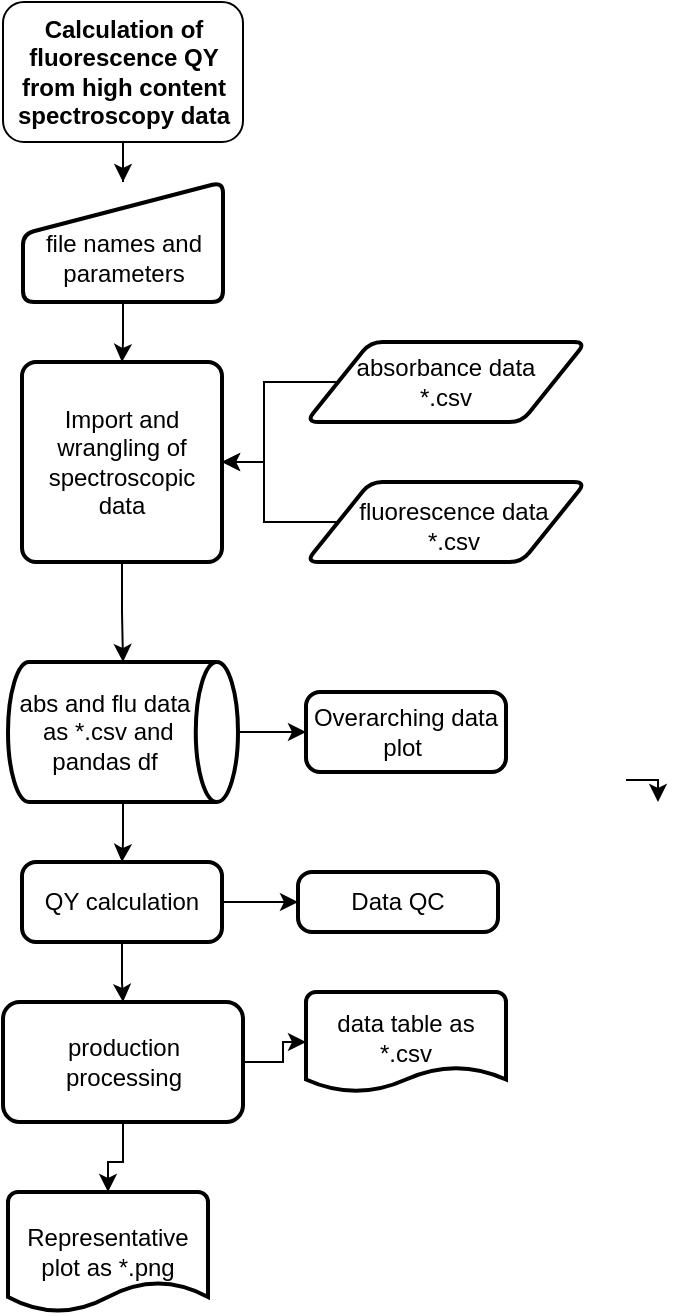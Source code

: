 <mxfile version="22.1.18" type="github">
  <diagram id="C5RBs43oDa-KdzZeNtuy" name="Page-1">
    <mxGraphModel dx="662" dy="1519" grid="1" gridSize="10" guides="1" tooltips="1" connect="1" arrows="1" fold="1" page="1" pageScale="1" pageWidth="827" pageHeight="1169" math="0" shadow="0">
      <root>
        <mxCell id="WIyWlLk6GJQsqaUBKTNV-0" />
        <mxCell id="WIyWlLk6GJQsqaUBKTNV-1" parent="WIyWlLk6GJQsqaUBKTNV-0" />
        <mxCell id="cFePoN2Un4Ct-oxJlfI2-46" value="" style="edgeStyle=orthogonalEdgeStyle;rounded=0;orthogonalLoop=1;jettySize=auto;html=1;" edge="1" parent="WIyWlLk6GJQsqaUBKTNV-1" source="WIyWlLk6GJQsqaUBKTNV-3" target="cFePoN2Un4Ct-oxJlfI2-26">
          <mxGeometry relative="1" as="geometry" />
        </mxCell>
        <mxCell id="WIyWlLk6GJQsqaUBKTNV-3" value="Calculation of fluorescence QY from high content spectroscopy data" style="rounded=1;whiteSpace=wrap;html=1;fontSize=12;glass=0;strokeWidth=1;shadow=0;fontStyle=1" parent="WIyWlLk6GJQsqaUBKTNV-1" vertex="1">
          <mxGeometry x="162.5" y="-10" width="120" height="70" as="geometry" />
        </mxCell>
        <mxCell id="cFePoN2Un4Ct-oxJlfI2-31" value="" style="edgeStyle=orthogonalEdgeStyle;rounded=0;orthogonalLoop=1;jettySize=auto;html=1;" edge="1" parent="WIyWlLk6GJQsqaUBKTNV-1" source="cFePoN2Un4Ct-oxJlfI2-0" target="cFePoN2Un4Ct-oxJlfI2-6">
          <mxGeometry relative="1" as="geometry" />
        </mxCell>
        <mxCell id="cFePoN2Un4Ct-oxJlfI2-0" value="Import and wrangling of spectroscopic data" style="rounded=1;whiteSpace=wrap;html=1;absoluteArcSize=1;arcSize=14;strokeWidth=2;" vertex="1" parent="WIyWlLk6GJQsqaUBKTNV-1">
          <mxGeometry x="172" y="170" width="100" height="100" as="geometry" />
        </mxCell>
        <mxCell id="cFePoN2Un4Ct-oxJlfI2-44" value="" style="edgeStyle=orthogonalEdgeStyle;rounded=0;orthogonalLoop=1;jettySize=auto;html=1;" edge="1" parent="WIyWlLk6GJQsqaUBKTNV-1" source="cFePoN2Un4Ct-oxJlfI2-3" target="cFePoN2Un4Ct-oxJlfI2-0">
          <mxGeometry relative="1" as="geometry" />
        </mxCell>
        <mxCell id="cFePoN2Un4Ct-oxJlfI2-3" value="absorbance data&lt;br&gt;*.csv" style="shape=parallelogram;html=1;strokeWidth=2;perimeter=parallelogramPerimeter;whiteSpace=wrap;rounded=1;arcSize=12;size=0.23;" vertex="1" parent="WIyWlLk6GJQsqaUBKTNV-1">
          <mxGeometry x="314" y="160" width="140" height="40" as="geometry" />
        </mxCell>
        <mxCell id="cFePoN2Un4Ct-oxJlfI2-43" value="" style="edgeStyle=orthogonalEdgeStyle;rounded=0;orthogonalLoop=1;jettySize=auto;html=1;" edge="1" parent="WIyWlLk6GJQsqaUBKTNV-1" source="cFePoN2Un4Ct-oxJlfI2-4" target="cFePoN2Un4Ct-oxJlfI2-0">
          <mxGeometry relative="1" as="geometry" />
        </mxCell>
        <mxCell id="cFePoN2Un4Ct-oxJlfI2-4" value="fluorescence data&lt;br&gt;*.csv" style="shape=parallelogram;html=1;strokeWidth=2;perimeter=parallelogramPerimeter;whiteSpace=wrap;rounded=1;arcSize=12;size=0.23;spacingTop=4;spacingLeft=8;" vertex="1" parent="WIyWlLk6GJQsqaUBKTNV-1">
          <mxGeometry x="314" y="230" width="140" height="40" as="geometry" />
        </mxCell>
        <mxCell id="cFePoN2Un4Ct-oxJlfI2-25" value="" style="edgeStyle=orthogonalEdgeStyle;rounded=0;orthogonalLoop=1;jettySize=auto;html=1;" edge="1" parent="WIyWlLk6GJQsqaUBKTNV-1" source="cFePoN2Un4Ct-oxJlfI2-6" target="cFePoN2Un4Ct-oxJlfI2-18">
          <mxGeometry relative="1" as="geometry" />
        </mxCell>
        <mxCell id="cFePoN2Un4Ct-oxJlfI2-32" value="" style="edgeStyle=orthogonalEdgeStyle;rounded=0;orthogonalLoop=1;jettySize=auto;html=1;" edge="1" parent="WIyWlLk6GJQsqaUBKTNV-1" source="cFePoN2Un4Ct-oxJlfI2-6" target="cFePoN2Un4Ct-oxJlfI2-24">
          <mxGeometry relative="1" as="geometry" />
        </mxCell>
        <mxCell id="cFePoN2Un4Ct-oxJlfI2-6" value="abs and flu data&lt;br&gt;&amp;nbsp;as *.csv and &lt;br&gt;pandas df" style="strokeWidth=2;html=1;shape=mxgraph.flowchart.direct_data;whiteSpace=wrap;spacingRight=-4;spacingLeft=-22;" vertex="1" parent="WIyWlLk6GJQsqaUBKTNV-1">
          <mxGeometry x="165" y="320" width="115" height="70" as="geometry" />
        </mxCell>
        <mxCell id="cFePoN2Un4Ct-oxJlfI2-10" style="edgeStyle=orthogonalEdgeStyle;rounded=0;orthogonalLoop=1;jettySize=auto;html=1;exitX=0;exitY=0;exitDx=60;exitDy=49;exitPerimeter=0;" edge="1" parent="WIyWlLk6GJQsqaUBKTNV-1">
          <mxGeometry relative="1" as="geometry">
            <mxPoint x="490" y="390" as="targetPoint" />
            <mxPoint x="474" y="379" as="sourcePoint" />
          </mxGeometry>
        </mxCell>
        <mxCell id="cFePoN2Un4Ct-oxJlfI2-18" value="Overarching data plot&amp;nbsp;" style="rounded=1;whiteSpace=wrap;html=1;absoluteArcSize=1;arcSize=14;strokeWidth=2;" vertex="1" parent="WIyWlLk6GJQsqaUBKTNV-1">
          <mxGeometry x="314" y="335" width="100" height="40" as="geometry" />
        </mxCell>
        <mxCell id="cFePoN2Un4Ct-oxJlfI2-34" value="" style="edgeStyle=orthogonalEdgeStyle;rounded=0;orthogonalLoop=1;jettySize=auto;html=1;" edge="1" parent="WIyWlLk6GJQsqaUBKTNV-1" source="cFePoN2Un4Ct-oxJlfI2-24" target="cFePoN2Un4Ct-oxJlfI2-33">
          <mxGeometry relative="1" as="geometry" />
        </mxCell>
        <mxCell id="cFePoN2Un4Ct-oxJlfI2-36" value="" style="edgeStyle=orthogonalEdgeStyle;rounded=0;orthogonalLoop=1;jettySize=auto;html=1;" edge="1" parent="WIyWlLk6GJQsqaUBKTNV-1" source="cFePoN2Un4Ct-oxJlfI2-24" target="cFePoN2Un4Ct-oxJlfI2-35">
          <mxGeometry relative="1" as="geometry" />
        </mxCell>
        <mxCell id="cFePoN2Un4Ct-oxJlfI2-24" value="QY calculation" style="rounded=1;whiteSpace=wrap;html=1;absoluteArcSize=1;arcSize=14;strokeWidth=2;" vertex="1" parent="WIyWlLk6GJQsqaUBKTNV-1">
          <mxGeometry x="172" y="420" width="100" height="40" as="geometry" />
        </mxCell>
        <mxCell id="cFePoN2Un4Ct-oxJlfI2-30" value="" style="edgeStyle=orthogonalEdgeStyle;rounded=0;orthogonalLoop=1;jettySize=auto;html=1;" edge="1" parent="WIyWlLk6GJQsqaUBKTNV-1" source="cFePoN2Un4Ct-oxJlfI2-26" target="cFePoN2Un4Ct-oxJlfI2-0">
          <mxGeometry relative="1" as="geometry" />
        </mxCell>
        <mxCell id="cFePoN2Un4Ct-oxJlfI2-26" value="file names and parameters" style="html=1;strokeWidth=2;shape=manualInput;whiteSpace=wrap;rounded=1;size=26;arcSize=11;spacingTop=16;" vertex="1" parent="WIyWlLk6GJQsqaUBKTNV-1">
          <mxGeometry x="172.5" y="80" width="100" height="60" as="geometry" />
        </mxCell>
        <mxCell id="cFePoN2Un4Ct-oxJlfI2-33" value="Data QC" style="rounded=1;whiteSpace=wrap;html=1;absoluteArcSize=1;arcSize=14;strokeWidth=2;" vertex="1" parent="WIyWlLk6GJQsqaUBKTNV-1">
          <mxGeometry x="310" y="425" width="100" height="30" as="geometry" />
        </mxCell>
        <mxCell id="cFePoN2Un4Ct-oxJlfI2-38" value="" style="edgeStyle=orthogonalEdgeStyle;rounded=0;orthogonalLoop=1;jettySize=auto;html=1;" edge="1" parent="WIyWlLk6GJQsqaUBKTNV-1" source="cFePoN2Un4Ct-oxJlfI2-35" target="cFePoN2Un4Ct-oxJlfI2-37">
          <mxGeometry relative="1" as="geometry" />
        </mxCell>
        <mxCell id="cFePoN2Un4Ct-oxJlfI2-40" value="" style="edgeStyle=orthogonalEdgeStyle;rounded=0;orthogonalLoop=1;jettySize=auto;html=1;" edge="1" parent="WIyWlLk6GJQsqaUBKTNV-1" source="cFePoN2Un4Ct-oxJlfI2-35" target="cFePoN2Un4Ct-oxJlfI2-39">
          <mxGeometry relative="1" as="geometry" />
        </mxCell>
        <mxCell id="cFePoN2Un4Ct-oxJlfI2-35" value="production &lt;br&gt;processing" style="whiteSpace=wrap;html=1;rounded=1;arcSize=14;strokeWidth=2;" vertex="1" parent="WIyWlLk6GJQsqaUBKTNV-1">
          <mxGeometry x="162.5" y="490" width="120" height="60" as="geometry" />
        </mxCell>
        <mxCell id="cFePoN2Un4Ct-oxJlfI2-37" value="data table as *.csv" style="strokeWidth=2;html=1;shape=mxgraph.flowchart.document2;whiteSpace=wrap;size=0.25;spacingBottom=4;" vertex="1" parent="WIyWlLk6GJQsqaUBKTNV-1">
          <mxGeometry x="314" y="485" width="100" height="50" as="geometry" />
        </mxCell>
        <mxCell id="cFePoN2Un4Ct-oxJlfI2-39" value="Representative plot as *.png" style="strokeWidth=2;html=1;shape=mxgraph.flowchart.document2;whiteSpace=wrap;size=0.25;" vertex="1" parent="WIyWlLk6GJQsqaUBKTNV-1">
          <mxGeometry x="165" y="585" width="100" height="60" as="geometry" />
        </mxCell>
      </root>
    </mxGraphModel>
  </diagram>
</mxfile>

